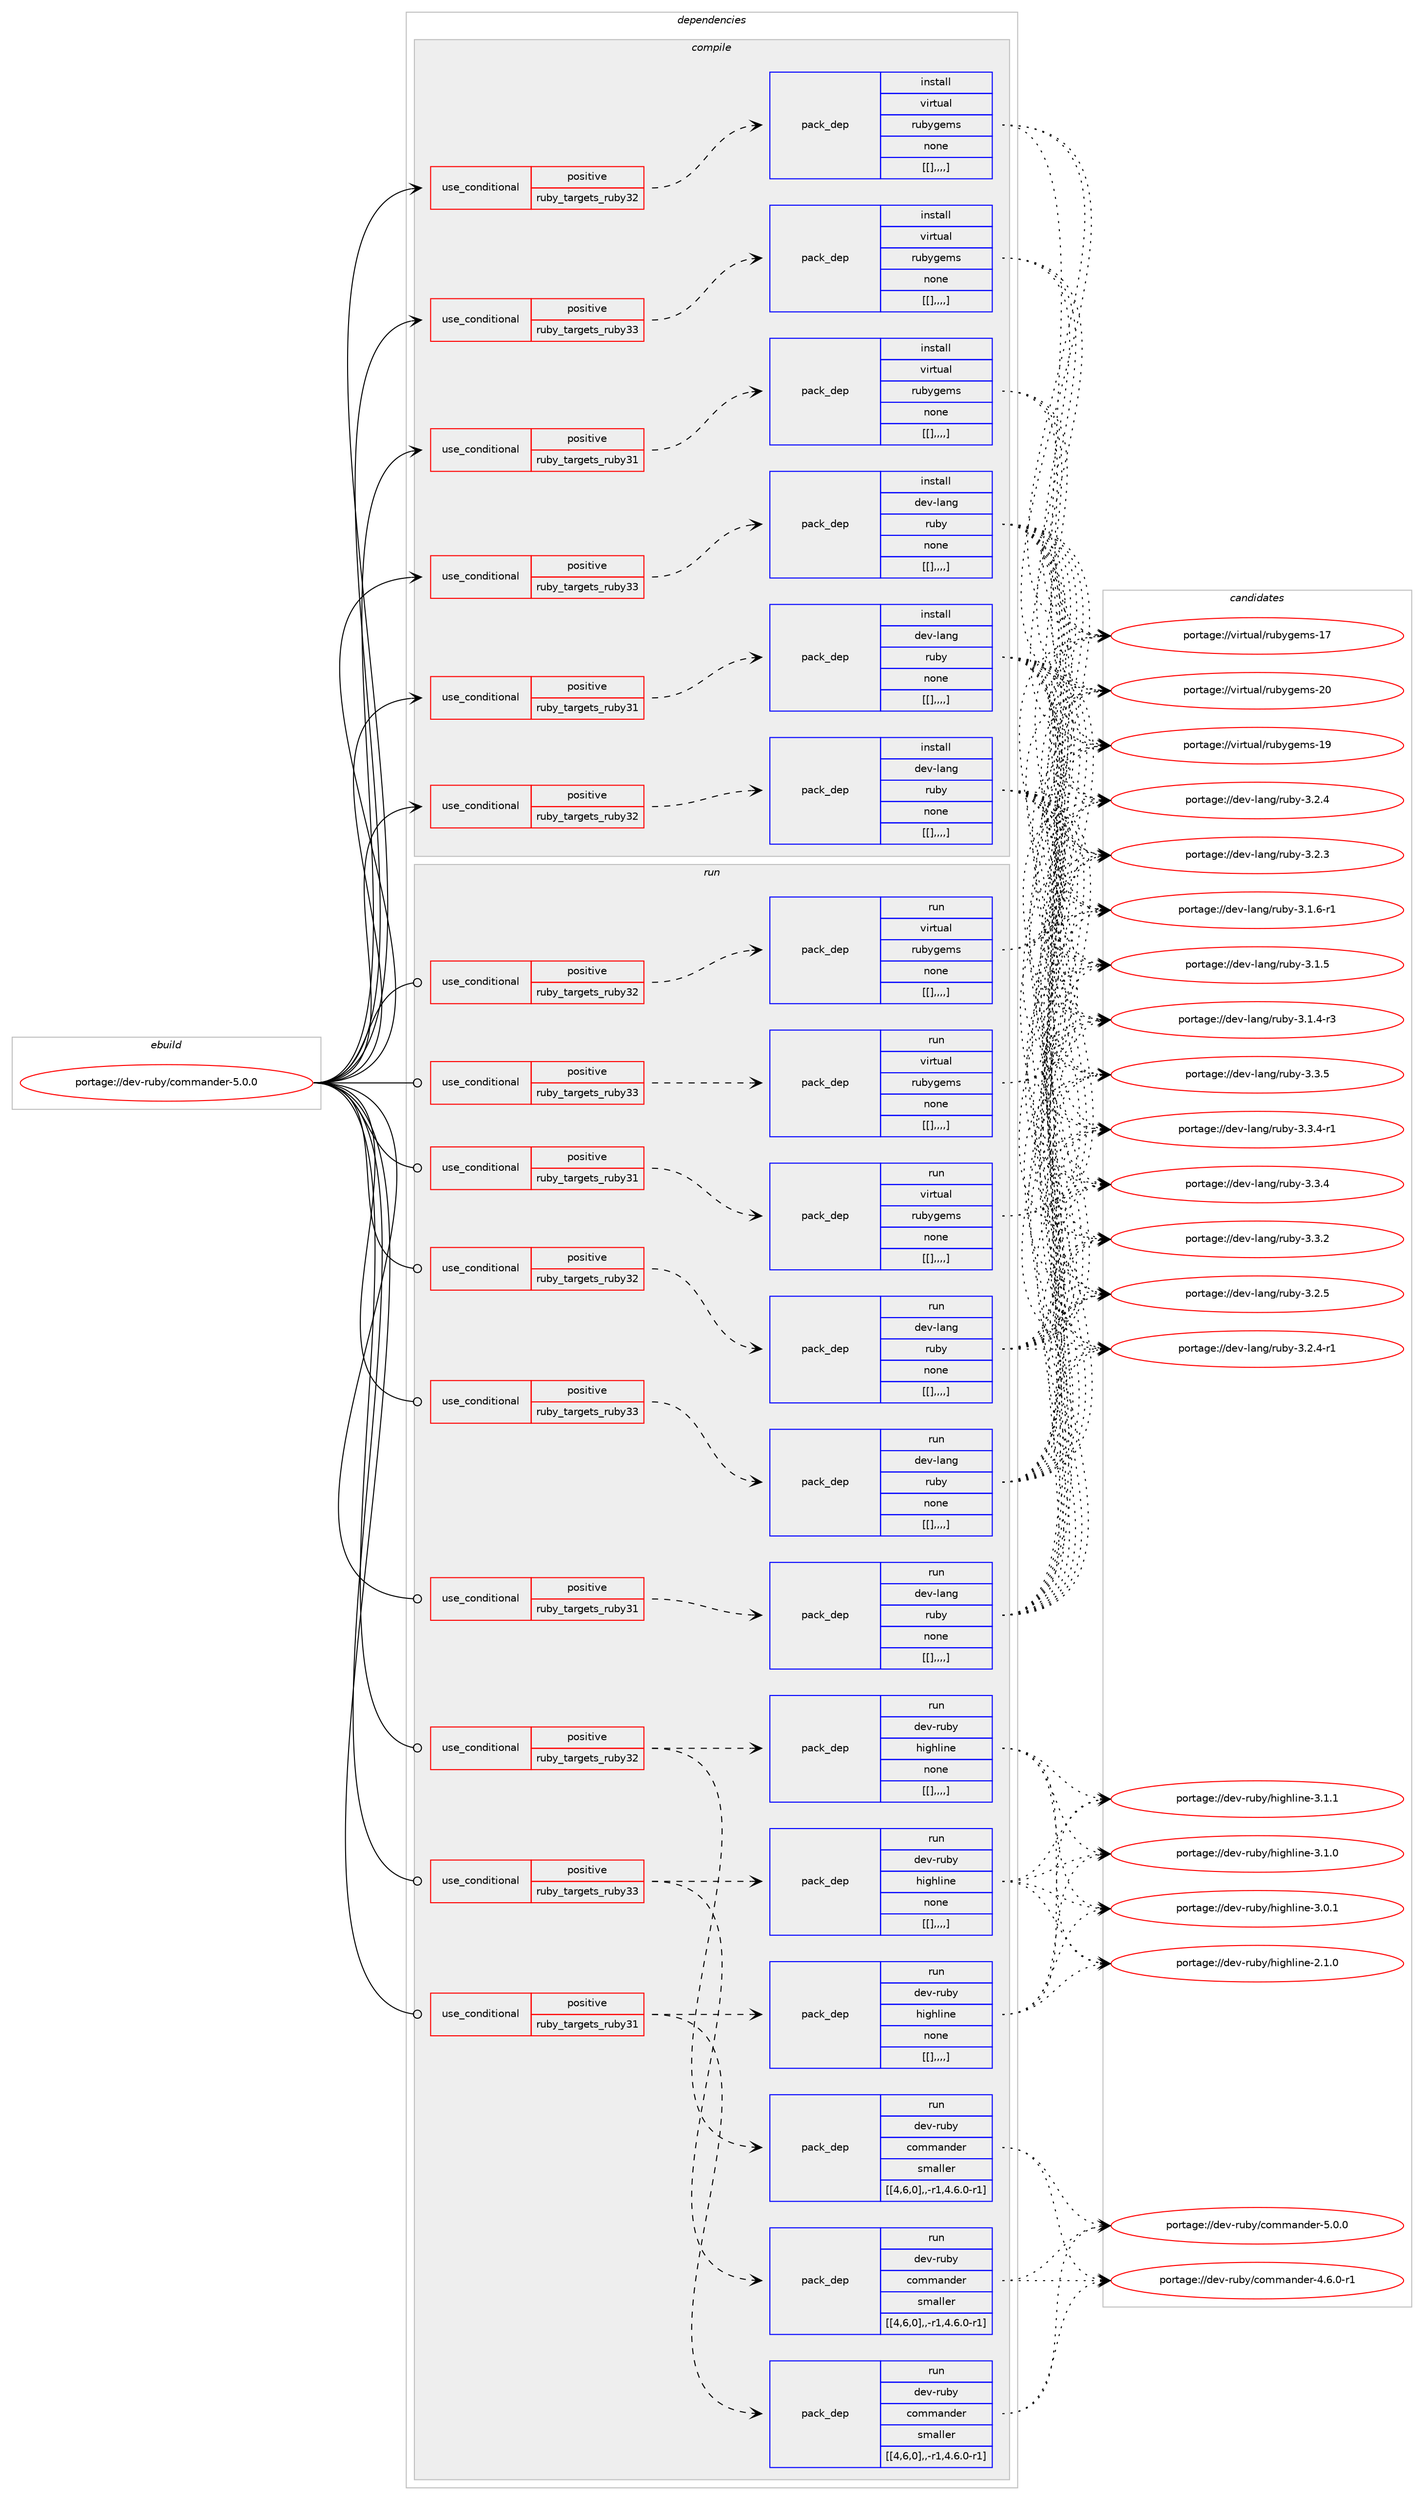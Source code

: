 digraph prolog {

# *************
# Graph options
# *************

newrank=true;
concentrate=true;
compound=true;
graph [rankdir=LR,fontname=Helvetica,fontsize=10,ranksep=1.5];#, ranksep=2.5, nodesep=0.2];
edge  [arrowhead=vee];
node  [fontname=Helvetica,fontsize=10];

# **********
# The ebuild
# **********

subgraph cluster_leftcol {
color=gray;
label=<<i>ebuild</i>>;
id [label="portage://dev-ruby/commander-5.0.0", color=red, width=4, href="../dev-ruby/commander-5.0.0.svg"];
}

# ****************
# The dependencies
# ****************

subgraph cluster_midcol {
color=gray;
label=<<i>dependencies</i>>;
subgraph cluster_compile {
fillcolor="#eeeeee";
style=filled;
label=<<i>compile</i>>;
subgraph cond47033 {
dependency182227 [label=<<TABLE BORDER="0" CELLBORDER="1" CELLSPACING="0" CELLPADDING="4"><TR><TD ROWSPAN="3" CELLPADDING="10">use_conditional</TD></TR><TR><TD>positive</TD></TR><TR><TD>ruby_targets_ruby31</TD></TR></TABLE>>, shape=none, color=red];
subgraph pack133908 {
dependency182228 [label=<<TABLE BORDER="0" CELLBORDER="1" CELLSPACING="0" CELLPADDING="4" WIDTH="220"><TR><TD ROWSPAN="6" CELLPADDING="30">pack_dep</TD></TR><TR><TD WIDTH="110">install</TD></TR><TR><TD>dev-lang</TD></TR><TR><TD>ruby</TD></TR><TR><TD>none</TD></TR><TR><TD>[[],,,,]</TD></TR></TABLE>>, shape=none, color=blue];
}
dependency182227:e -> dependency182228:w [weight=20,style="dashed",arrowhead="vee"];
}
id:e -> dependency182227:w [weight=20,style="solid",arrowhead="vee"];
subgraph cond47034 {
dependency182229 [label=<<TABLE BORDER="0" CELLBORDER="1" CELLSPACING="0" CELLPADDING="4"><TR><TD ROWSPAN="3" CELLPADDING="10">use_conditional</TD></TR><TR><TD>positive</TD></TR><TR><TD>ruby_targets_ruby31</TD></TR></TABLE>>, shape=none, color=red];
subgraph pack133909 {
dependency182230 [label=<<TABLE BORDER="0" CELLBORDER="1" CELLSPACING="0" CELLPADDING="4" WIDTH="220"><TR><TD ROWSPAN="6" CELLPADDING="30">pack_dep</TD></TR><TR><TD WIDTH="110">install</TD></TR><TR><TD>virtual</TD></TR><TR><TD>rubygems</TD></TR><TR><TD>none</TD></TR><TR><TD>[[],,,,]</TD></TR></TABLE>>, shape=none, color=blue];
}
dependency182229:e -> dependency182230:w [weight=20,style="dashed",arrowhead="vee"];
}
id:e -> dependency182229:w [weight=20,style="solid",arrowhead="vee"];
subgraph cond47035 {
dependency182231 [label=<<TABLE BORDER="0" CELLBORDER="1" CELLSPACING="0" CELLPADDING="4"><TR><TD ROWSPAN="3" CELLPADDING="10">use_conditional</TD></TR><TR><TD>positive</TD></TR><TR><TD>ruby_targets_ruby32</TD></TR></TABLE>>, shape=none, color=red];
subgraph pack133910 {
dependency182232 [label=<<TABLE BORDER="0" CELLBORDER="1" CELLSPACING="0" CELLPADDING="4" WIDTH="220"><TR><TD ROWSPAN="6" CELLPADDING="30">pack_dep</TD></TR><TR><TD WIDTH="110">install</TD></TR><TR><TD>dev-lang</TD></TR><TR><TD>ruby</TD></TR><TR><TD>none</TD></TR><TR><TD>[[],,,,]</TD></TR></TABLE>>, shape=none, color=blue];
}
dependency182231:e -> dependency182232:w [weight=20,style="dashed",arrowhead="vee"];
}
id:e -> dependency182231:w [weight=20,style="solid",arrowhead="vee"];
subgraph cond47036 {
dependency182233 [label=<<TABLE BORDER="0" CELLBORDER="1" CELLSPACING="0" CELLPADDING="4"><TR><TD ROWSPAN="3" CELLPADDING="10">use_conditional</TD></TR><TR><TD>positive</TD></TR><TR><TD>ruby_targets_ruby32</TD></TR></TABLE>>, shape=none, color=red];
subgraph pack133911 {
dependency182234 [label=<<TABLE BORDER="0" CELLBORDER="1" CELLSPACING="0" CELLPADDING="4" WIDTH="220"><TR><TD ROWSPAN="6" CELLPADDING="30">pack_dep</TD></TR><TR><TD WIDTH="110">install</TD></TR><TR><TD>virtual</TD></TR><TR><TD>rubygems</TD></TR><TR><TD>none</TD></TR><TR><TD>[[],,,,]</TD></TR></TABLE>>, shape=none, color=blue];
}
dependency182233:e -> dependency182234:w [weight=20,style="dashed",arrowhead="vee"];
}
id:e -> dependency182233:w [weight=20,style="solid",arrowhead="vee"];
subgraph cond47037 {
dependency182235 [label=<<TABLE BORDER="0" CELLBORDER="1" CELLSPACING="0" CELLPADDING="4"><TR><TD ROWSPAN="3" CELLPADDING="10">use_conditional</TD></TR><TR><TD>positive</TD></TR><TR><TD>ruby_targets_ruby33</TD></TR></TABLE>>, shape=none, color=red];
subgraph pack133912 {
dependency182236 [label=<<TABLE BORDER="0" CELLBORDER="1" CELLSPACING="0" CELLPADDING="4" WIDTH="220"><TR><TD ROWSPAN="6" CELLPADDING="30">pack_dep</TD></TR><TR><TD WIDTH="110">install</TD></TR><TR><TD>dev-lang</TD></TR><TR><TD>ruby</TD></TR><TR><TD>none</TD></TR><TR><TD>[[],,,,]</TD></TR></TABLE>>, shape=none, color=blue];
}
dependency182235:e -> dependency182236:w [weight=20,style="dashed",arrowhead="vee"];
}
id:e -> dependency182235:w [weight=20,style="solid",arrowhead="vee"];
subgraph cond47038 {
dependency182237 [label=<<TABLE BORDER="0" CELLBORDER="1" CELLSPACING="0" CELLPADDING="4"><TR><TD ROWSPAN="3" CELLPADDING="10">use_conditional</TD></TR><TR><TD>positive</TD></TR><TR><TD>ruby_targets_ruby33</TD></TR></TABLE>>, shape=none, color=red];
subgraph pack133913 {
dependency182238 [label=<<TABLE BORDER="0" CELLBORDER="1" CELLSPACING="0" CELLPADDING="4" WIDTH="220"><TR><TD ROWSPAN="6" CELLPADDING="30">pack_dep</TD></TR><TR><TD WIDTH="110">install</TD></TR><TR><TD>virtual</TD></TR><TR><TD>rubygems</TD></TR><TR><TD>none</TD></TR><TR><TD>[[],,,,]</TD></TR></TABLE>>, shape=none, color=blue];
}
dependency182237:e -> dependency182238:w [weight=20,style="dashed",arrowhead="vee"];
}
id:e -> dependency182237:w [weight=20,style="solid",arrowhead="vee"];
}
subgraph cluster_compileandrun {
fillcolor="#eeeeee";
style=filled;
label=<<i>compile and run</i>>;
}
subgraph cluster_run {
fillcolor="#eeeeee";
style=filled;
label=<<i>run</i>>;
subgraph cond47039 {
dependency182239 [label=<<TABLE BORDER="0" CELLBORDER="1" CELLSPACING="0" CELLPADDING="4"><TR><TD ROWSPAN="3" CELLPADDING="10">use_conditional</TD></TR><TR><TD>positive</TD></TR><TR><TD>ruby_targets_ruby31</TD></TR></TABLE>>, shape=none, color=red];
subgraph pack133914 {
dependency182240 [label=<<TABLE BORDER="0" CELLBORDER="1" CELLSPACING="0" CELLPADDING="4" WIDTH="220"><TR><TD ROWSPAN="6" CELLPADDING="30">pack_dep</TD></TR><TR><TD WIDTH="110">run</TD></TR><TR><TD>dev-lang</TD></TR><TR><TD>ruby</TD></TR><TR><TD>none</TD></TR><TR><TD>[[],,,,]</TD></TR></TABLE>>, shape=none, color=blue];
}
dependency182239:e -> dependency182240:w [weight=20,style="dashed",arrowhead="vee"];
}
id:e -> dependency182239:w [weight=20,style="solid",arrowhead="odot"];
subgraph cond47040 {
dependency182241 [label=<<TABLE BORDER="0" CELLBORDER="1" CELLSPACING="0" CELLPADDING="4"><TR><TD ROWSPAN="3" CELLPADDING="10">use_conditional</TD></TR><TR><TD>positive</TD></TR><TR><TD>ruby_targets_ruby31</TD></TR></TABLE>>, shape=none, color=red];
subgraph pack133915 {
dependency182242 [label=<<TABLE BORDER="0" CELLBORDER="1" CELLSPACING="0" CELLPADDING="4" WIDTH="220"><TR><TD ROWSPAN="6" CELLPADDING="30">pack_dep</TD></TR><TR><TD WIDTH="110">run</TD></TR><TR><TD>virtual</TD></TR><TR><TD>rubygems</TD></TR><TR><TD>none</TD></TR><TR><TD>[[],,,,]</TD></TR></TABLE>>, shape=none, color=blue];
}
dependency182241:e -> dependency182242:w [weight=20,style="dashed",arrowhead="vee"];
}
id:e -> dependency182241:w [weight=20,style="solid",arrowhead="odot"];
subgraph cond47041 {
dependency182243 [label=<<TABLE BORDER="0" CELLBORDER="1" CELLSPACING="0" CELLPADDING="4"><TR><TD ROWSPAN="3" CELLPADDING="10">use_conditional</TD></TR><TR><TD>positive</TD></TR><TR><TD>ruby_targets_ruby31</TD></TR></TABLE>>, shape=none, color=red];
subgraph pack133916 {
dependency182244 [label=<<TABLE BORDER="0" CELLBORDER="1" CELLSPACING="0" CELLPADDING="4" WIDTH="220"><TR><TD ROWSPAN="6" CELLPADDING="30">pack_dep</TD></TR><TR><TD WIDTH="110">run</TD></TR><TR><TD>dev-ruby</TD></TR><TR><TD>commander</TD></TR><TR><TD>smaller</TD></TR><TR><TD>[[4,6,0],,-r1,4.6.0-r1]</TD></TR></TABLE>>, shape=none, color=blue];
}
dependency182243:e -> dependency182244:w [weight=20,style="dashed",arrowhead="vee"];
subgraph pack133917 {
dependency182245 [label=<<TABLE BORDER="0" CELLBORDER="1" CELLSPACING="0" CELLPADDING="4" WIDTH="220"><TR><TD ROWSPAN="6" CELLPADDING="30">pack_dep</TD></TR><TR><TD WIDTH="110">run</TD></TR><TR><TD>dev-ruby</TD></TR><TR><TD>highline</TD></TR><TR><TD>none</TD></TR><TR><TD>[[],,,,]</TD></TR></TABLE>>, shape=none, color=blue];
}
dependency182243:e -> dependency182245:w [weight=20,style="dashed",arrowhead="vee"];
}
id:e -> dependency182243:w [weight=20,style="solid",arrowhead="odot"];
subgraph cond47042 {
dependency182246 [label=<<TABLE BORDER="0" CELLBORDER="1" CELLSPACING="0" CELLPADDING="4"><TR><TD ROWSPAN="3" CELLPADDING="10">use_conditional</TD></TR><TR><TD>positive</TD></TR><TR><TD>ruby_targets_ruby32</TD></TR></TABLE>>, shape=none, color=red];
subgraph pack133918 {
dependency182247 [label=<<TABLE BORDER="0" CELLBORDER="1" CELLSPACING="0" CELLPADDING="4" WIDTH="220"><TR><TD ROWSPAN="6" CELLPADDING="30">pack_dep</TD></TR><TR><TD WIDTH="110">run</TD></TR><TR><TD>dev-lang</TD></TR><TR><TD>ruby</TD></TR><TR><TD>none</TD></TR><TR><TD>[[],,,,]</TD></TR></TABLE>>, shape=none, color=blue];
}
dependency182246:e -> dependency182247:w [weight=20,style="dashed",arrowhead="vee"];
}
id:e -> dependency182246:w [weight=20,style="solid",arrowhead="odot"];
subgraph cond47043 {
dependency182248 [label=<<TABLE BORDER="0" CELLBORDER="1" CELLSPACING="0" CELLPADDING="4"><TR><TD ROWSPAN="3" CELLPADDING="10">use_conditional</TD></TR><TR><TD>positive</TD></TR><TR><TD>ruby_targets_ruby32</TD></TR></TABLE>>, shape=none, color=red];
subgraph pack133919 {
dependency182249 [label=<<TABLE BORDER="0" CELLBORDER="1" CELLSPACING="0" CELLPADDING="4" WIDTH="220"><TR><TD ROWSPAN="6" CELLPADDING="30">pack_dep</TD></TR><TR><TD WIDTH="110">run</TD></TR><TR><TD>virtual</TD></TR><TR><TD>rubygems</TD></TR><TR><TD>none</TD></TR><TR><TD>[[],,,,]</TD></TR></TABLE>>, shape=none, color=blue];
}
dependency182248:e -> dependency182249:w [weight=20,style="dashed",arrowhead="vee"];
}
id:e -> dependency182248:w [weight=20,style="solid",arrowhead="odot"];
subgraph cond47044 {
dependency182250 [label=<<TABLE BORDER="0" CELLBORDER="1" CELLSPACING="0" CELLPADDING="4"><TR><TD ROWSPAN="3" CELLPADDING="10">use_conditional</TD></TR><TR><TD>positive</TD></TR><TR><TD>ruby_targets_ruby32</TD></TR></TABLE>>, shape=none, color=red];
subgraph pack133920 {
dependency182251 [label=<<TABLE BORDER="0" CELLBORDER="1" CELLSPACING="0" CELLPADDING="4" WIDTH="220"><TR><TD ROWSPAN="6" CELLPADDING="30">pack_dep</TD></TR><TR><TD WIDTH="110">run</TD></TR><TR><TD>dev-ruby</TD></TR><TR><TD>commander</TD></TR><TR><TD>smaller</TD></TR><TR><TD>[[4,6,0],,-r1,4.6.0-r1]</TD></TR></TABLE>>, shape=none, color=blue];
}
dependency182250:e -> dependency182251:w [weight=20,style="dashed",arrowhead="vee"];
subgraph pack133921 {
dependency182252 [label=<<TABLE BORDER="0" CELLBORDER="1" CELLSPACING="0" CELLPADDING="4" WIDTH="220"><TR><TD ROWSPAN="6" CELLPADDING="30">pack_dep</TD></TR><TR><TD WIDTH="110">run</TD></TR><TR><TD>dev-ruby</TD></TR><TR><TD>highline</TD></TR><TR><TD>none</TD></TR><TR><TD>[[],,,,]</TD></TR></TABLE>>, shape=none, color=blue];
}
dependency182250:e -> dependency182252:w [weight=20,style="dashed",arrowhead="vee"];
}
id:e -> dependency182250:w [weight=20,style="solid",arrowhead="odot"];
subgraph cond47045 {
dependency182253 [label=<<TABLE BORDER="0" CELLBORDER="1" CELLSPACING="0" CELLPADDING="4"><TR><TD ROWSPAN="3" CELLPADDING="10">use_conditional</TD></TR><TR><TD>positive</TD></TR><TR><TD>ruby_targets_ruby33</TD></TR></TABLE>>, shape=none, color=red];
subgraph pack133922 {
dependency182254 [label=<<TABLE BORDER="0" CELLBORDER="1" CELLSPACING="0" CELLPADDING="4" WIDTH="220"><TR><TD ROWSPAN="6" CELLPADDING="30">pack_dep</TD></TR><TR><TD WIDTH="110">run</TD></TR><TR><TD>dev-lang</TD></TR><TR><TD>ruby</TD></TR><TR><TD>none</TD></TR><TR><TD>[[],,,,]</TD></TR></TABLE>>, shape=none, color=blue];
}
dependency182253:e -> dependency182254:w [weight=20,style="dashed",arrowhead="vee"];
}
id:e -> dependency182253:w [weight=20,style="solid",arrowhead="odot"];
subgraph cond47046 {
dependency182255 [label=<<TABLE BORDER="0" CELLBORDER="1" CELLSPACING="0" CELLPADDING="4"><TR><TD ROWSPAN="3" CELLPADDING="10">use_conditional</TD></TR><TR><TD>positive</TD></TR><TR><TD>ruby_targets_ruby33</TD></TR></TABLE>>, shape=none, color=red];
subgraph pack133923 {
dependency182256 [label=<<TABLE BORDER="0" CELLBORDER="1" CELLSPACING="0" CELLPADDING="4" WIDTH="220"><TR><TD ROWSPAN="6" CELLPADDING="30">pack_dep</TD></TR><TR><TD WIDTH="110">run</TD></TR><TR><TD>virtual</TD></TR><TR><TD>rubygems</TD></TR><TR><TD>none</TD></TR><TR><TD>[[],,,,]</TD></TR></TABLE>>, shape=none, color=blue];
}
dependency182255:e -> dependency182256:w [weight=20,style="dashed",arrowhead="vee"];
}
id:e -> dependency182255:w [weight=20,style="solid",arrowhead="odot"];
subgraph cond47047 {
dependency182257 [label=<<TABLE BORDER="0" CELLBORDER="1" CELLSPACING="0" CELLPADDING="4"><TR><TD ROWSPAN="3" CELLPADDING="10">use_conditional</TD></TR><TR><TD>positive</TD></TR><TR><TD>ruby_targets_ruby33</TD></TR></TABLE>>, shape=none, color=red];
subgraph pack133924 {
dependency182258 [label=<<TABLE BORDER="0" CELLBORDER="1" CELLSPACING="0" CELLPADDING="4" WIDTH="220"><TR><TD ROWSPAN="6" CELLPADDING="30">pack_dep</TD></TR><TR><TD WIDTH="110">run</TD></TR><TR><TD>dev-ruby</TD></TR><TR><TD>commander</TD></TR><TR><TD>smaller</TD></TR><TR><TD>[[4,6,0],,-r1,4.6.0-r1]</TD></TR></TABLE>>, shape=none, color=blue];
}
dependency182257:e -> dependency182258:w [weight=20,style="dashed",arrowhead="vee"];
subgraph pack133925 {
dependency182259 [label=<<TABLE BORDER="0" CELLBORDER="1" CELLSPACING="0" CELLPADDING="4" WIDTH="220"><TR><TD ROWSPAN="6" CELLPADDING="30">pack_dep</TD></TR><TR><TD WIDTH="110">run</TD></TR><TR><TD>dev-ruby</TD></TR><TR><TD>highline</TD></TR><TR><TD>none</TD></TR><TR><TD>[[],,,,]</TD></TR></TABLE>>, shape=none, color=blue];
}
dependency182257:e -> dependency182259:w [weight=20,style="dashed",arrowhead="vee"];
}
id:e -> dependency182257:w [weight=20,style="solid",arrowhead="odot"];
}
}

# **************
# The candidates
# **************

subgraph cluster_choices {
rank=same;
color=gray;
label=<<i>candidates</i>>;

subgraph choice133908 {
color=black;
nodesep=1;
choice10010111845108971101034711411798121455146514653 [label="portage://dev-lang/ruby-3.3.5", color=red, width=4,href="../dev-lang/ruby-3.3.5.svg"];
choice100101118451089711010347114117981214551465146524511449 [label="portage://dev-lang/ruby-3.3.4-r1", color=red, width=4,href="../dev-lang/ruby-3.3.4-r1.svg"];
choice10010111845108971101034711411798121455146514652 [label="portage://dev-lang/ruby-3.3.4", color=red, width=4,href="../dev-lang/ruby-3.3.4.svg"];
choice10010111845108971101034711411798121455146514650 [label="portage://dev-lang/ruby-3.3.2", color=red, width=4,href="../dev-lang/ruby-3.3.2.svg"];
choice10010111845108971101034711411798121455146504653 [label="portage://dev-lang/ruby-3.2.5", color=red, width=4,href="../dev-lang/ruby-3.2.5.svg"];
choice100101118451089711010347114117981214551465046524511449 [label="portage://dev-lang/ruby-3.2.4-r1", color=red, width=4,href="../dev-lang/ruby-3.2.4-r1.svg"];
choice10010111845108971101034711411798121455146504652 [label="portage://dev-lang/ruby-3.2.4", color=red, width=4,href="../dev-lang/ruby-3.2.4.svg"];
choice10010111845108971101034711411798121455146504651 [label="portage://dev-lang/ruby-3.2.3", color=red, width=4,href="../dev-lang/ruby-3.2.3.svg"];
choice100101118451089711010347114117981214551464946544511449 [label="portage://dev-lang/ruby-3.1.6-r1", color=red, width=4,href="../dev-lang/ruby-3.1.6-r1.svg"];
choice10010111845108971101034711411798121455146494653 [label="portage://dev-lang/ruby-3.1.5", color=red, width=4,href="../dev-lang/ruby-3.1.5.svg"];
choice100101118451089711010347114117981214551464946524511451 [label="portage://dev-lang/ruby-3.1.4-r3", color=red, width=4,href="../dev-lang/ruby-3.1.4-r3.svg"];
dependency182228:e -> choice10010111845108971101034711411798121455146514653:w [style=dotted,weight="100"];
dependency182228:e -> choice100101118451089711010347114117981214551465146524511449:w [style=dotted,weight="100"];
dependency182228:e -> choice10010111845108971101034711411798121455146514652:w [style=dotted,weight="100"];
dependency182228:e -> choice10010111845108971101034711411798121455146514650:w [style=dotted,weight="100"];
dependency182228:e -> choice10010111845108971101034711411798121455146504653:w [style=dotted,weight="100"];
dependency182228:e -> choice100101118451089711010347114117981214551465046524511449:w [style=dotted,weight="100"];
dependency182228:e -> choice10010111845108971101034711411798121455146504652:w [style=dotted,weight="100"];
dependency182228:e -> choice10010111845108971101034711411798121455146504651:w [style=dotted,weight="100"];
dependency182228:e -> choice100101118451089711010347114117981214551464946544511449:w [style=dotted,weight="100"];
dependency182228:e -> choice10010111845108971101034711411798121455146494653:w [style=dotted,weight="100"];
dependency182228:e -> choice100101118451089711010347114117981214551464946524511451:w [style=dotted,weight="100"];
}
subgraph choice133909 {
color=black;
nodesep=1;
choice118105114116117971084711411798121103101109115455048 [label="portage://virtual/rubygems-20", color=red, width=4,href="../virtual/rubygems-20.svg"];
choice118105114116117971084711411798121103101109115454957 [label="portage://virtual/rubygems-19", color=red, width=4,href="../virtual/rubygems-19.svg"];
choice118105114116117971084711411798121103101109115454955 [label="portage://virtual/rubygems-17", color=red, width=4,href="../virtual/rubygems-17.svg"];
dependency182230:e -> choice118105114116117971084711411798121103101109115455048:w [style=dotted,weight="100"];
dependency182230:e -> choice118105114116117971084711411798121103101109115454957:w [style=dotted,weight="100"];
dependency182230:e -> choice118105114116117971084711411798121103101109115454955:w [style=dotted,weight="100"];
}
subgraph choice133910 {
color=black;
nodesep=1;
choice10010111845108971101034711411798121455146514653 [label="portage://dev-lang/ruby-3.3.5", color=red, width=4,href="../dev-lang/ruby-3.3.5.svg"];
choice100101118451089711010347114117981214551465146524511449 [label="portage://dev-lang/ruby-3.3.4-r1", color=red, width=4,href="../dev-lang/ruby-3.3.4-r1.svg"];
choice10010111845108971101034711411798121455146514652 [label="portage://dev-lang/ruby-3.3.4", color=red, width=4,href="../dev-lang/ruby-3.3.4.svg"];
choice10010111845108971101034711411798121455146514650 [label="portage://dev-lang/ruby-3.3.2", color=red, width=4,href="../dev-lang/ruby-3.3.2.svg"];
choice10010111845108971101034711411798121455146504653 [label="portage://dev-lang/ruby-3.2.5", color=red, width=4,href="../dev-lang/ruby-3.2.5.svg"];
choice100101118451089711010347114117981214551465046524511449 [label="portage://dev-lang/ruby-3.2.4-r1", color=red, width=4,href="../dev-lang/ruby-3.2.4-r1.svg"];
choice10010111845108971101034711411798121455146504652 [label="portage://dev-lang/ruby-3.2.4", color=red, width=4,href="../dev-lang/ruby-3.2.4.svg"];
choice10010111845108971101034711411798121455146504651 [label="portage://dev-lang/ruby-3.2.3", color=red, width=4,href="../dev-lang/ruby-3.2.3.svg"];
choice100101118451089711010347114117981214551464946544511449 [label="portage://dev-lang/ruby-3.1.6-r1", color=red, width=4,href="../dev-lang/ruby-3.1.6-r1.svg"];
choice10010111845108971101034711411798121455146494653 [label="portage://dev-lang/ruby-3.1.5", color=red, width=4,href="../dev-lang/ruby-3.1.5.svg"];
choice100101118451089711010347114117981214551464946524511451 [label="portage://dev-lang/ruby-3.1.4-r3", color=red, width=4,href="../dev-lang/ruby-3.1.4-r3.svg"];
dependency182232:e -> choice10010111845108971101034711411798121455146514653:w [style=dotted,weight="100"];
dependency182232:e -> choice100101118451089711010347114117981214551465146524511449:w [style=dotted,weight="100"];
dependency182232:e -> choice10010111845108971101034711411798121455146514652:w [style=dotted,weight="100"];
dependency182232:e -> choice10010111845108971101034711411798121455146514650:w [style=dotted,weight="100"];
dependency182232:e -> choice10010111845108971101034711411798121455146504653:w [style=dotted,weight="100"];
dependency182232:e -> choice100101118451089711010347114117981214551465046524511449:w [style=dotted,weight="100"];
dependency182232:e -> choice10010111845108971101034711411798121455146504652:w [style=dotted,weight="100"];
dependency182232:e -> choice10010111845108971101034711411798121455146504651:w [style=dotted,weight="100"];
dependency182232:e -> choice100101118451089711010347114117981214551464946544511449:w [style=dotted,weight="100"];
dependency182232:e -> choice10010111845108971101034711411798121455146494653:w [style=dotted,weight="100"];
dependency182232:e -> choice100101118451089711010347114117981214551464946524511451:w [style=dotted,weight="100"];
}
subgraph choice133911 {
color=black;
nodesep=1;
choice118105114116117971084711411798121103101109115455048 [label="portage://virtual/rubygems-20", color=red, width=4,href="../virtual/rubygems-20.svg"];
choice118105114116117971084711411798121103101109115454957 [label="portage://virtual/rubygems-19", color=red, width=4,href="../virtual/rubygems-19.svg"];
choice118105114116117971084711411798121103101109115454955 [label="portage://virtual/rubygems-17", color=red, width=4,href="../virtual/rubygems-17.svg"];
dependency182234:e -> choice118105114116117971084711411798121103101109115455048:w [style=dotted,weight="100"];
dependency182234:e -> choice118105114116117971084711411798121103101109115454957:w [style=dotted,weight="100"];
dependency182234:e -> choice118105114116117971084711411798121103101109115454955:w [style=dotted,weight="100"];
}
subgraph choice133912 {
color=black;
nodesep=1;
choice10010111845108971101034711411798121455146514653 [label="portage://dev-lang/ruby-3.3.5", color=red, width=4,href="../dev-lang/ruby-3.3.5.svg"];
choice100101118451089711010347114117981214551465146524511449 [label="portage://dev-lang/ruby-3.3.4-r1", color=red, width=4,href="../dev-lang/ruby-3.3.4-r1.svg"];
choice10010111845108971101034711411798121455146514652 [label="portage://dev-lang/ruby-3.3.4", color=red, width=4,href="../dev-lang/ruby-3.3.4.svg"];
choice10010111845108971101034711411798121455146514650 [label="portage://dev-lang/ruby-3.3.2", color=red, width=4,href="../dev-lang/ruby-3.3.2.svg"];
choice10010111845108971101034711411798121455146504653 [label="portage://dev-lang/ruby-3.2.5", color=red, width=4,href="../dev-lang/ruby-3.2.5.svg"];
choice100101118451089711010347114117981214551465046524511449 [label="portage://dev-lang/ruby-3.2.4-r1", color=red, width=4,href="../dev-lang/ruby-3.2.4-r1.svg"];
choice10010111845108971101034711411798121455146504652 [label="portage://dev-lang/ruby-3.2.4", color=red, width=4,href="../dev-lang/ruby-3.2.4.svg"];
choice10010111845108971101034711411798121455146504651 [label="portage://dev-lang/ruby-3.2.3", color=red, width=4,href="../dev-lang/ruby-3.2.3.svg"];
choice100101118451089711010347114117981214551464946544511449 [label="portage://dev-lang/ruby-3.1.6-r1", color=red, width=4,href="../dev-lang/ruby-3.1.6-r1.svg"];
choice10010111845108971101034711411798121455146494653 [label="portage://dev-lang/ruby-3.1.5", color=red, width=4,href="../dev-lang/ruby-3.1.5.svg"];
choice100101118451089711010347114117981214551464946524511451 [label="portage://dev-lang/ruby-3.1.4-r3", color=red, width=4,href="../dev-lang/ruby-3.1.4-r3.svg"];
dependency182236:e -> choice10010111845108971101034711411798121455146514653:w [style=dotted,weight="100"];
dependency182236:e -> choice100101118451089711010347114117981214551465146524511449:w [style=dotted,weight="100"];
dependency182236:e -> choice10010111845108971101034711411798121455146514652:w [style=dotted,weight="100"];
dependency182236:e -> choice10010111845108971101034711411798121455146514650:w [style=dotted,weight="100"];
dependency182236:e -> choice10010111845108971101034711411798121455146504653:w [style=dotted,weight="100"];
dependency182236:e -> choice100101118451089711010347114117981214551465046524511449:w [style=dotted,weight="100"];
dependency182236:e -> choice10010111845108971101034711411798121455146504652:w [style=dotted,weight="100"];
dependency182236:e -> choice10010111845108971101034711411798121455146504651:w [style=dotted,weight="100"];
dependency182236:e -> choice100101118451089711010347114117981214551464946544511449:w [style=dotted,weight="100"];
dependency182236:e -> choice10010111845108971101034711411798121455146494653:w [style=dotted,weight="100"];
dependency182236:e -> choice100101118451089711010347114117981214551464946524511451:w [style=dotted,weight="100"];
}
subgraph choice133913 {
color=black;
nodesep=1;
choice118105114116117971084711411798121103101109115455048 [label="portage://virtual/rubygems-20", color=red, width=4,href="../virtual/rubygems-20.svg"];
choice118105114116117971084711411798121103101109115454957 [label="portage://virtual/rubygems-19", color=red, width=4,href="../virtual/rubygems-19.svg"];
choice118105114116117971084711411798121103101109115454955 [label="portage://virtual/rubygems-17", color=red, width=4,href="../virtual/rubygems-17.svg"];
dependency182238:e -> choice118105114116117971084711411798121103101109115455048:w [style=dotted,weight="100"];
dependency182238:e -> choice118105114116117971084711411798121103101109115454957:w [style=dotted,weight="100"];
dependency182238:e -> choice118105114116117971084711411798121103101109115454955:w [style=dotted,weight="100"];
}
subgraph choice133914 {
color=black;
nodesep=1;
choice10010111845108971101034711411798121455146514653 [label="portage://dev-lang/ruby-3.3.5", color=red, width=4,href="../dev-lang/ruby-3.3.5.svg"];
choice100101118451089711010347114117981214551465146524511449 [label="portage://dev-lang/ruby-3.3.4-r1", color=red, width=4,href="../dev-lang/ruby-3.3.4-r1.svg"];
choice10010111845108971101034711411798121455146514652 [label="portage://dev-lang/ruby-3.3.4", color=red, width=4,href="../dev-lang/ruby-3.3.4.svg"];
choice10010111845108971101034711411798121455146514650 [label="portage://dev-lang/ruby-3.3.2", color=red, width=4,href="../dev-lang/ruby-3.3.2.svg"];
choice10010111845108971101034711411798121455146504653 [label="portage://dev-lang/ruby-3.2.5", color=red, width=4,href="../dev-lang/ruby-3.2.5.svg"];
choice100101118451089711010347114117981214551465046524511449 [label="portage://dev-lang/ruby-3.2.4-r1", color=red, width=4,href="../dev-lang/ruby-3.2.4-r1.svg"];
choice10010111845108971101034711411798121455146504652 [label="portage://dev-lang/ruby-3.2.4", color=red, width=4,href="../dev-lang/ruby-3.2.4.svg"];
choice10010111845108971101034711411798121455146504651 [label="portage://dev-lang/ruby-3.2.3", color=red, width=4,href="../dev-lang/ruby-3.2.3.svg"];
choice100101118451089711010347114117981214551464946544511449 [label="portage://dev-lang/ruby-3.1.6-r1", color=red, width=4,href="../dev-lang/ruby-3.1.6-r1.svg"];
choice10010111845108971101034711411798121455146494653 [label="portage://dev-lang/ruby-3.1.5", color=red, width=4,href="../dev-lang/ruby-3.1.5.svg"];
choice100101118451089711010347114117981214551464946524511451 [label="portage://dev-lang/ruby-3.1.4-r3", color=red, width=4,href="../dev-lang/ruby-3.1.4-r3.svg"];
dependency182240:e -> choice10010111845108971101034711411798121455146514653:w [style=dotted,weight="100"];
dependency182240:e -> choice100101118451089711010347114117981214551465146524511449:w [style=dotted,weight="100"];
dependency182240:e -> choice10010111845108971101034711411798121455146514652:w [style=dotted,weight="100"];
dependency182240:e -> choice10010111845108971101034711411798121455146514650:w [style=dotted,weight="100"];
dependency182240:e -> choice10010111845108971101034711411798121455146504653:w [style=dotted,weight="100"];
dependency182240:e -> choice100101118451089711010347114117981214551465046524511449:w [style=dotted,weight="100"];
dependency182240:e -> choice10010111845108971101034711411798121455146504652:w [style=dotted,weight="100"];
dependency182240:e -> choice10010111845108971101034711411798121455146504651:w [style=dotted,weight="100"];
dependency182240:e -> choice100101118451089711010347114117981214551464946544511449:w [style=dotted,weight="100"];
dependency182240:e -> choice10010111845108971101034711411798121455146494653:w [style=dotted,weight="100"];
dependency182240:e -> choice100101118451089711010347114117981214551464946524511451:w [style=dotted,weight="100"];
}
subgraph choice133915 {
color=black;
nodesep=1;
choice118105114116117971084711411798121103101109115455048 [label="portage://virtual/rubygems-20", color=red, width=4,href="../virtual/rubygems-20.svg"];
choice118105114116117971084711411798121103101109115454957 [label="portage://virtual/rubygems-19", color=red, width=4,href="../virtual/rubygems-19.svg"];
choice118105114116117971084711411798121103101109115454955 [label="portage://virtual/rubygems-17", color=red, width=4,href="../virtual/rubygems-17.svg"];
dependency182242:e -> choice118105114116117971084711411798121103101109115455048:w [style=dotted,weight="100"];
dependency182242:e -> choice118105114116117971084711411798121103101109115454957:w [style=dotted,weight="100"];
dependency182242:e -> choice118105114116117971084711411798121103101109115454955:w [style=dotted,weight="100"];
}
subgraph choice133916 {
color=black;
nodesep=1;
choice1001011184511411798121479911110910997110100101114455346484648 [label="portage://dev-ruby/commander-5.0.0", color=red, width=4,href="../dev-ruby/commander-5.0.0.svg"];
choice10010111845114117981214799111109109971101001011144552465446484511449 [label="portage://dev-ruby/commander-4.6.0-r1", color=red, width=4,href="../dev-ruby/commander-4.6.0-r1.svg"];
dependency182244:e -> choice1001011184511411798121479911110910997110100101114455346484648:w [style=dotted,weight="100"];
dependency182244:e -> choice10010111845114117981214799111109109971101001011144552465446484511449:w [style=dotted,weight="100"];
}
subgraph choice133917 {
color=black;
nodesep=1;
choice100101118451141179812147104105103104108105110101455146494649 [label="portage://dev-ruby/highline-3.1.1", color=red, width=4,href="../dev-ruby/highline-3.1.1.svg"];
choice100101118451141179812147104105103104108105110101455146494648 [label="portage://dev-ruby/highline-3.1.0", color=red, width=4,href="../dev-ruby/highline-3.1.0.svg"];
choice100101118451141179812147104105103104108105110101455146484649 [label="portage://dev-ruby/highline-3.0.1", color=red, width=4,href="../dev-ruby/highline-3.0.1.svg"];
choice100101118451141179812147104105103104108105110101455046494648 [label="portage://dev-ruby/highline-2.1.0", color=red, width=4,href="../dev-ruby/highline-2.1.0.svg"];
dependency182245:e -> choice100101118451141179812147104105103104108105110101455146494649:w [style=dotted,weight="100"];
dependency182245:e -> choice100101118451141179812147104105103104108105110101455146494648:w [style=dotted,weight="100"];
dependency182245:e -> choice100101118451141179812147104105103104108105110101455146484649:w [style=dotted,weight="100"];
dependency182245:e -> choice100101118451141179812147104105103104108105110101455046494648:w [style=dotted,weight="100"];
}
subgraph choice133918 {
color=black;
nodesep=1;
choice10010111845108971101034711411798121455146514653 [label="portage://dev-lang/ruby-3.3.5", color=red, width=4,href="../dev-lang/ruby-3.3.5.svg"];
choice100101118451089711010347114117981214551465146524511449 [label="portage://dev-lang/ruby-3.3.4-r1", color=red, width=4,href="../dev-lang/ruby-3.3.4-r1.svg"];
choice10010111845108971101034711411798121455146514652 [label="portage://dev-lang/ruby-3.3.4", color=red, width=4,href="../dev-lang/ruby-3.3.4.svg"];
choice10010111845108971101034711411798121455146514650 [label="portage://dev-lang/ruby-3.3.2", color=red, width=4,href="../dev-lang/ruby-3.3.2.svg"];
choice10010111845108971101034711411798121455146504653 [label="portage://dev-lang/ruby-3.2.5", color=red, width=4,href="../dev-lang/ruby-3.2.5.svg"];
choice100101118451089711010347114117981214551465046524511449 [label="portage://dev-lang/ruby-3.2.4-r1", color=red, width=4,href="../dev-lang/ruby-3.2.4-r1.svg"];
choice10010111845108971101034711411798121455146504652 [label="portage://dev-lang/ruby-3.2.4", color=red, width=4,href="../dev-lang/ruby-3.2.4.svg"];
choice10010111845108971101034711411798121455146504651 [label="portage://dev-lang/ruby-3.2.3", color=red, width=4,href="../dev-lang/ruby-3.2.3.svg"];
choice100101118451089711010347114117981214551464946544511449 [label="portage://dev-lang/ruby-3.1.6-r1", color=red, width=4,href="../dev-lang/ruby-3.1.6-r1.svg"];
choice10010111845108971101034711411798121455146494653 [label="portage://dev-lang/ruby-3.1.5", color=red, width=4,href="../dev-lang/ruby-3.1.5.svg"];
choice100101118451089711010347114117981214551464946524511451 [label="portage://dev-lang/ruby-3.1.4-r3", color=red, width=4,href="../dev-lang/ruby-3.1.4-r3.svg"];
dependency182247:e -> choice10010111845108971101034711411798121455146514653:w [style=dotted,weight="100"];
dependency182247:e -> choice100101118451089711010347114117981214551465146524511449:w [style=dotted,weight="100"];
dependency182247:e -> choice10010111845108971101034711411798121455146514652:w [style=dotted,weight="100"];
dependency182247:e -> choice10010111845108971101034711411798121455146514650:w [style=dotted,weight="100"];
dependency182247:e -> choice10010111845108971101034711411798121455146504653:w [style=dotted,weight="100"];
dependency182247:e -> choice100101118451089711010347114117981214551465046524511449:w [style=dotted,weight="100"];
dependency182247:e -> choice10010111845108971101034711411798121455146504652:w [style=dotted,weight="100"];
dependency182247:e -> choice10010111845108971101034711411798121455146504651:w [style=dotted,weight="100"];
dependency182247:e -> choice100101118451089711010347114117981214551464946544511449:w [style=dotted,weight="100"];
dependency182247:e -> choice10010111845108971101034711411798121455146494653:w [style=dotted,weight="100"];
dependency182247:e -> choice100101118451089711010347114117981214551464946524511451:w [style=dotted,weight="100"];
}
subgraph choice133919 {
color=black;
nodesep=1;
choice118105114116117971084711411798121103101109115455048 [label="portage://virtual/rubygems-20", color=red, width=4,href="../virtual/rubygems-20.svg"];
choice118105114116117971084711411798121103101109115454957 [label="portage://virtual/rubygems-19", color=red, width=4,href="../virtual/rubygems-19.svg"];
choice118105114116117971084711411798121103101109115454955 [label="portage://virtual/rubygems-17", color=red, width=4,href="../virtual/rubygems-17.svg"];
dependency182249:e -> choice118105114116117971084711411798121103101109115455048:w [style=dotted,weight="100"];
dependency182249:e -> choice118105114116117971084711411798121103101109115454957:w [style=dotted,weight="100"];
dependency182249:e -> choice118105114116117971084711411798121103101109115454955:w [style=dotted,weight="100"];
}
subgraph choice133920 {
color=black;
nodesep=1;
choice1001011184511411798121479911110910997110100101114455346484648 [label="portage://dev-ruby/commander-5.0.0", color=red, width=4,href="../dev-ruby/commander-5.0.0.svg"];
choice10010111845114117981214799111109109971101001011144552465446484511449 [label="portage://dev-ruby/commander-4.6.0-r1", color=red, width=4,href="../dev-ruby/commander-4.6.0-r1.svg"];
dependency182251:e -> choice1001011184511411798121479911110910997110100101114455346484648:w [style=dotted,weight="100"];
dependency182251:e -> choice10010111845114117981214799111109109971101001011144552465446484511449:w [style=dotted,weight="100"];
}
subgraph choice133921 {
color=black;
nodesep=1;
choice100101118451141179812147104105103104108105110101455146494649 [label="portage://dev-ruby/highline-3.1.1", color=red, width=4,href="../dev-ruby/highline-3.1.1.svg"];
choice100101118451141179812147104105103104108105110101455146494648 [label="portage://dev-ruby/highline-3.1.0", color=red, width=4,href="../dev-ruby/highline-3.1.0.svg"];
choice100101118451141179812147104105103104108105110101455146484649 [label="portage://dev-ruby/highline-3.0.1", color=red, width=4,href="../dev-ruby/highline-3.0.1.svg"];
choice100101118451141179812147104105103104108105110101455046494648 [label="portage://dev-ruby/highline-2.1.0", color=red, width=4,href="../dev-ruby/highline-2.1.0.svg"];
dependency182252:e -> choice100101118451141179812147104105103104108105110101455146494649:w [style=dotted,weight="100"];
dependency182252:e -> choice100101118451141179812147104105103104108105110101455146494648:w [style=dotted,weight="100"];
dependency182252:e -> choice100101118451141179812147104105103104108105110101455146484649:w [style=dotted,weight="100"];
dependency182252:e -> choice100101118451141179812147104105103104108105110101455046494648:w [style=dotted,weight="100"];
}
subgraph choice133922 {
color=black;
nodesep=1;
choice10010111845108971101034711411798121455146514653 [label="portage://dev-lang/ruby-3.3.5", color=red, width=4,href="../dev-lang/ruby-3.3.5.svg"];
choice100101118451089711010347114117981214551465146524511449 [label="portage://dev-lang/ruby-3.3.4-r1", color=red, width=4,href="../dev-lang/ruby-3.3.4-r1.svg"];
choice10010111845108971101034711411798121455146514652 [label="portage://dev-lang/ruby-3.3.4", color=red, width=4,href="../dev-lang/ruby-3.3.4.svg"];
choice10010111845108971101034711411798121455146514650 [label="portage://dev-lang/ruby-3.3.2", color=red, width=4,href="../dev-lang/ruby-3.3.2.svg"];
choice10010111845108971101034711411798121455146504653 [label="portage://dev-lang/ruby-3.2.5", color=red, width=4,href="../dev-lang/ruby-3.2.5.svg"];
choice100101118451089711010347114117981214551465046524511449 [label="portage://dev-lang/ruby-3.2.4-r1", color=red, width=4,href="../dev-lang/ruby-3.2.4-r1.svg"];
choice10010111845108971101034711411798121455146504652 [label="portage://dev-lang/ruby-3.2.4", color=red, width=4,href="../dev-lang/ruby-3.2.4.svg"];
choice10010111845108971101034711411798121455146504651 [label="portage://dev-lang/ruby-3.2.3", color=red, width=4,href="../dev-lang/ruby-3.2.3.svg"];
choice100101118451089711010347114117981214551464946544511449 [label="portage://dev-lang/ruby-3.1.6-r1", color=red, width=4,href="../dev-lang/ruby-3.1.6-r1.svg"];
choice10010111845108971101034711411798121455146494653 [label="portage://dev-lang/ruby-3.1.5", color=red, width=4,href="../dev-lang/ruby-3.1.5.svg"];
choice100101118451089711010347114117981214551464946524511451 [label="portage://dev-lang/ruby-3.1.4-r3", color=red, width=4,href="../dev-lang/ruby-3.1.4-r3.svg"];
dependency182254:e -> choice10010111845108971101034711411798121455146514653:w [style=dotted,weight="100"];
dependency182254:e -> choice100101118451089711010347114117981214551465146524511449:w [style=dotted,weight="100"];
dependency182254:e -> choice10010111845108971101034711411798121455146514652:w [style=dotted,weight="100"];
dependency182254:e -> choice10010111845108971101034711411798121455146514650:w [style=dotted,weight="100"];
dependency182254:e -> choice10010111845108971101034711411798121455146504653:w [style=dotted,weight="100"];
dependency182254:e -> choice100101118451089711010347114117981214551465046524511449:w [style=dotted,weight="100"];
dependency182254:e -> choice10010111845108971101034711411798121455146504652:w [style=dotted,weight="100"];
dependency182254:e -> choice10010111845108971101034711411798121455146504651:w [style=dotted,weight="100"];
dependency182254:e -> choice100101118451089711010347114117981214551464946544511449:w [style=dotted,weight="100"];
dependency182254:e -> choice10010111845108971101034711411798121455146494653:w [style=dotted,weight="100"];
dependency182254:e -> choice100101118451089711010347114117981214551464946524511451:w [style=dotted,weight="100"];
}
subgraph choice133923 {
color=black;
nodesep=1;
choice118105114116117971084711411798121103101109115455048 [label="portage://virtual/rubygems-20", color=red, width=4,href="../virtual/rubygems-20.svg"];
choice118105114116117971084711411798121103101109115454957 [label="portage://virtual/rubygems-19", color=red, width=4,href="../virtual/rubygems-19.svg"];
choice118105114116117971084711411798121103101109115454955 [label="portage://virtual/rubygems-17", color=red, width=4,href="../virtual/rubygems-17.svg"];
dependency182256:e -> choice118105114116117971084711411798121103101109115455048:w [style=dotted,weight="100"];
dependency182256:e -> choice118105114116117971084711411798121103101109115454957:w [style=dotted,weight="100"];
dependency182256:e -> choice118105114116117971084711411798121103101109115454955:w [style=dotted,weight="100"];
}
subgraph choice133924 {
color=black;
nodesep=1;
choice1001011184511411798121479911110910997110100101114455346484648 [label="portage://dev-ruby/commander-5.0.0", color=red, width=4,href="../dev-ruby/commander-5.0.0.svg"];
choice10010111845114117981214799111109109971101001011144552465446484511449 [label="portage://dev-ruby/commander-4.6.0-r1", color=red, width=4,href="../dev-ruby/commander-4.6.0-r1.svg"];
dependency182258:e -> choice1001011184511411798121479911110910997110100101114455346484648:w [style=dotted,weight="100"];
dependency182258:e -> choice10010111845114117981214799111109109971101001011144552465446484511449:w [style=dotted,weight="100"];
}
subgraph choice133925 {
color=black;
nodesep=1;
choice100101118451141179812147104105103104108105110101455146494649 [label="portage://dev-ruby/highline-3.1.1", color=red, width=4,href="../dev-ruby/highline-3.1.1.svg"];
choice100101118451141179812147104105103104108105110101455146494648 [label="portage://dev-ruby/highline-3.1.0", color=red, width=4,href="../dev-ruby/highline-3.1.0.svg"];
choice100101118451141179812147104105103104108105110101455146484649 [label="portage://dev-ruby/highline-3.0.1", color=red, width=4,href="../dev-ruby/highline-3.0.1.svg"];
choice100101118451141179812147104105103104108105110101455046494648 [label="portage://dev-ruby/highline-2.1.0", color=red, width=4,href="../dev-ruby/highline-2.1.0.svg"];
dependency182259:e -> choice100101118451141179812147104105103104108105110101455146494649:w [style=dotted,weight="100"];
dependency182259:e -> choice100101118451141179812147104105103104108105110101455146494648:w [style=dotted,weight="100"];
dependency182259:e -> choice100101118451141179812147104105103104108105110101455146484649:w [style=dotted,weight="100"];
dependency182259:e -> choice100101118451141179812147104105103104108105110101455046494648:w [style=dotted,weight="100"];
}
}

}
